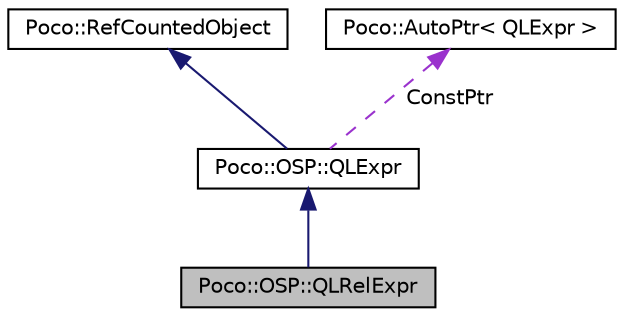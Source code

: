 digraph "Poco::OSP::QLRelExpr"
{
 // LATEX_PDF_SIZE
  edge [fontname="Helvetica",fontsize="10",labelfontname="Helvetica",labelfontsize="10"];
  node [fontname="Helvetica",fontsize="10",shape=record];
  Node1 [label="Poco::OSP::QLRelExpr",height=0.2,width=0.4,color="black", fillcolor="grey75", style="filled", fontcolor="black",tooltip=" "];
  Node2 -> Node1 [dir="back",color="midnightblue",fontsize="10",style="solid",fontname="Helvetica"];
  Node2 [label="Poco::OSP::QLExpr",height=0.2,width=0.4,color="black", fillcolor="white", style="filled",URL="$classPoco_1_1OSP_1_1QLExpr.html",tooltip="The base class for all Query Language expressions."];
  Node3 -> Node2 [dir="back",color="midnightblue",fontsize="10",style="solid",fontname="Helvetica"];
  Node3 [label="Poco::RefCountedObject",height=0.2,width=0.4,color="black", fillcolor="white", style="filled",URL="$classPoco_1_1RefCountedObject.html",tooltip=" "];
  Node4 -> Node2 [dir="back",color="darkorchid3",fontsize="10",style="dashed",label=" ConstPtr" ,fontname="Helvetica"];
  Node4 [label="Poco::AutoPtr\< QLExpr \>",height=0.2,width=0.4,color="black", fillcolor="white", style="filled",URL="$classPoco_1_1AutoPtr.html",tooltip=" "];
}
